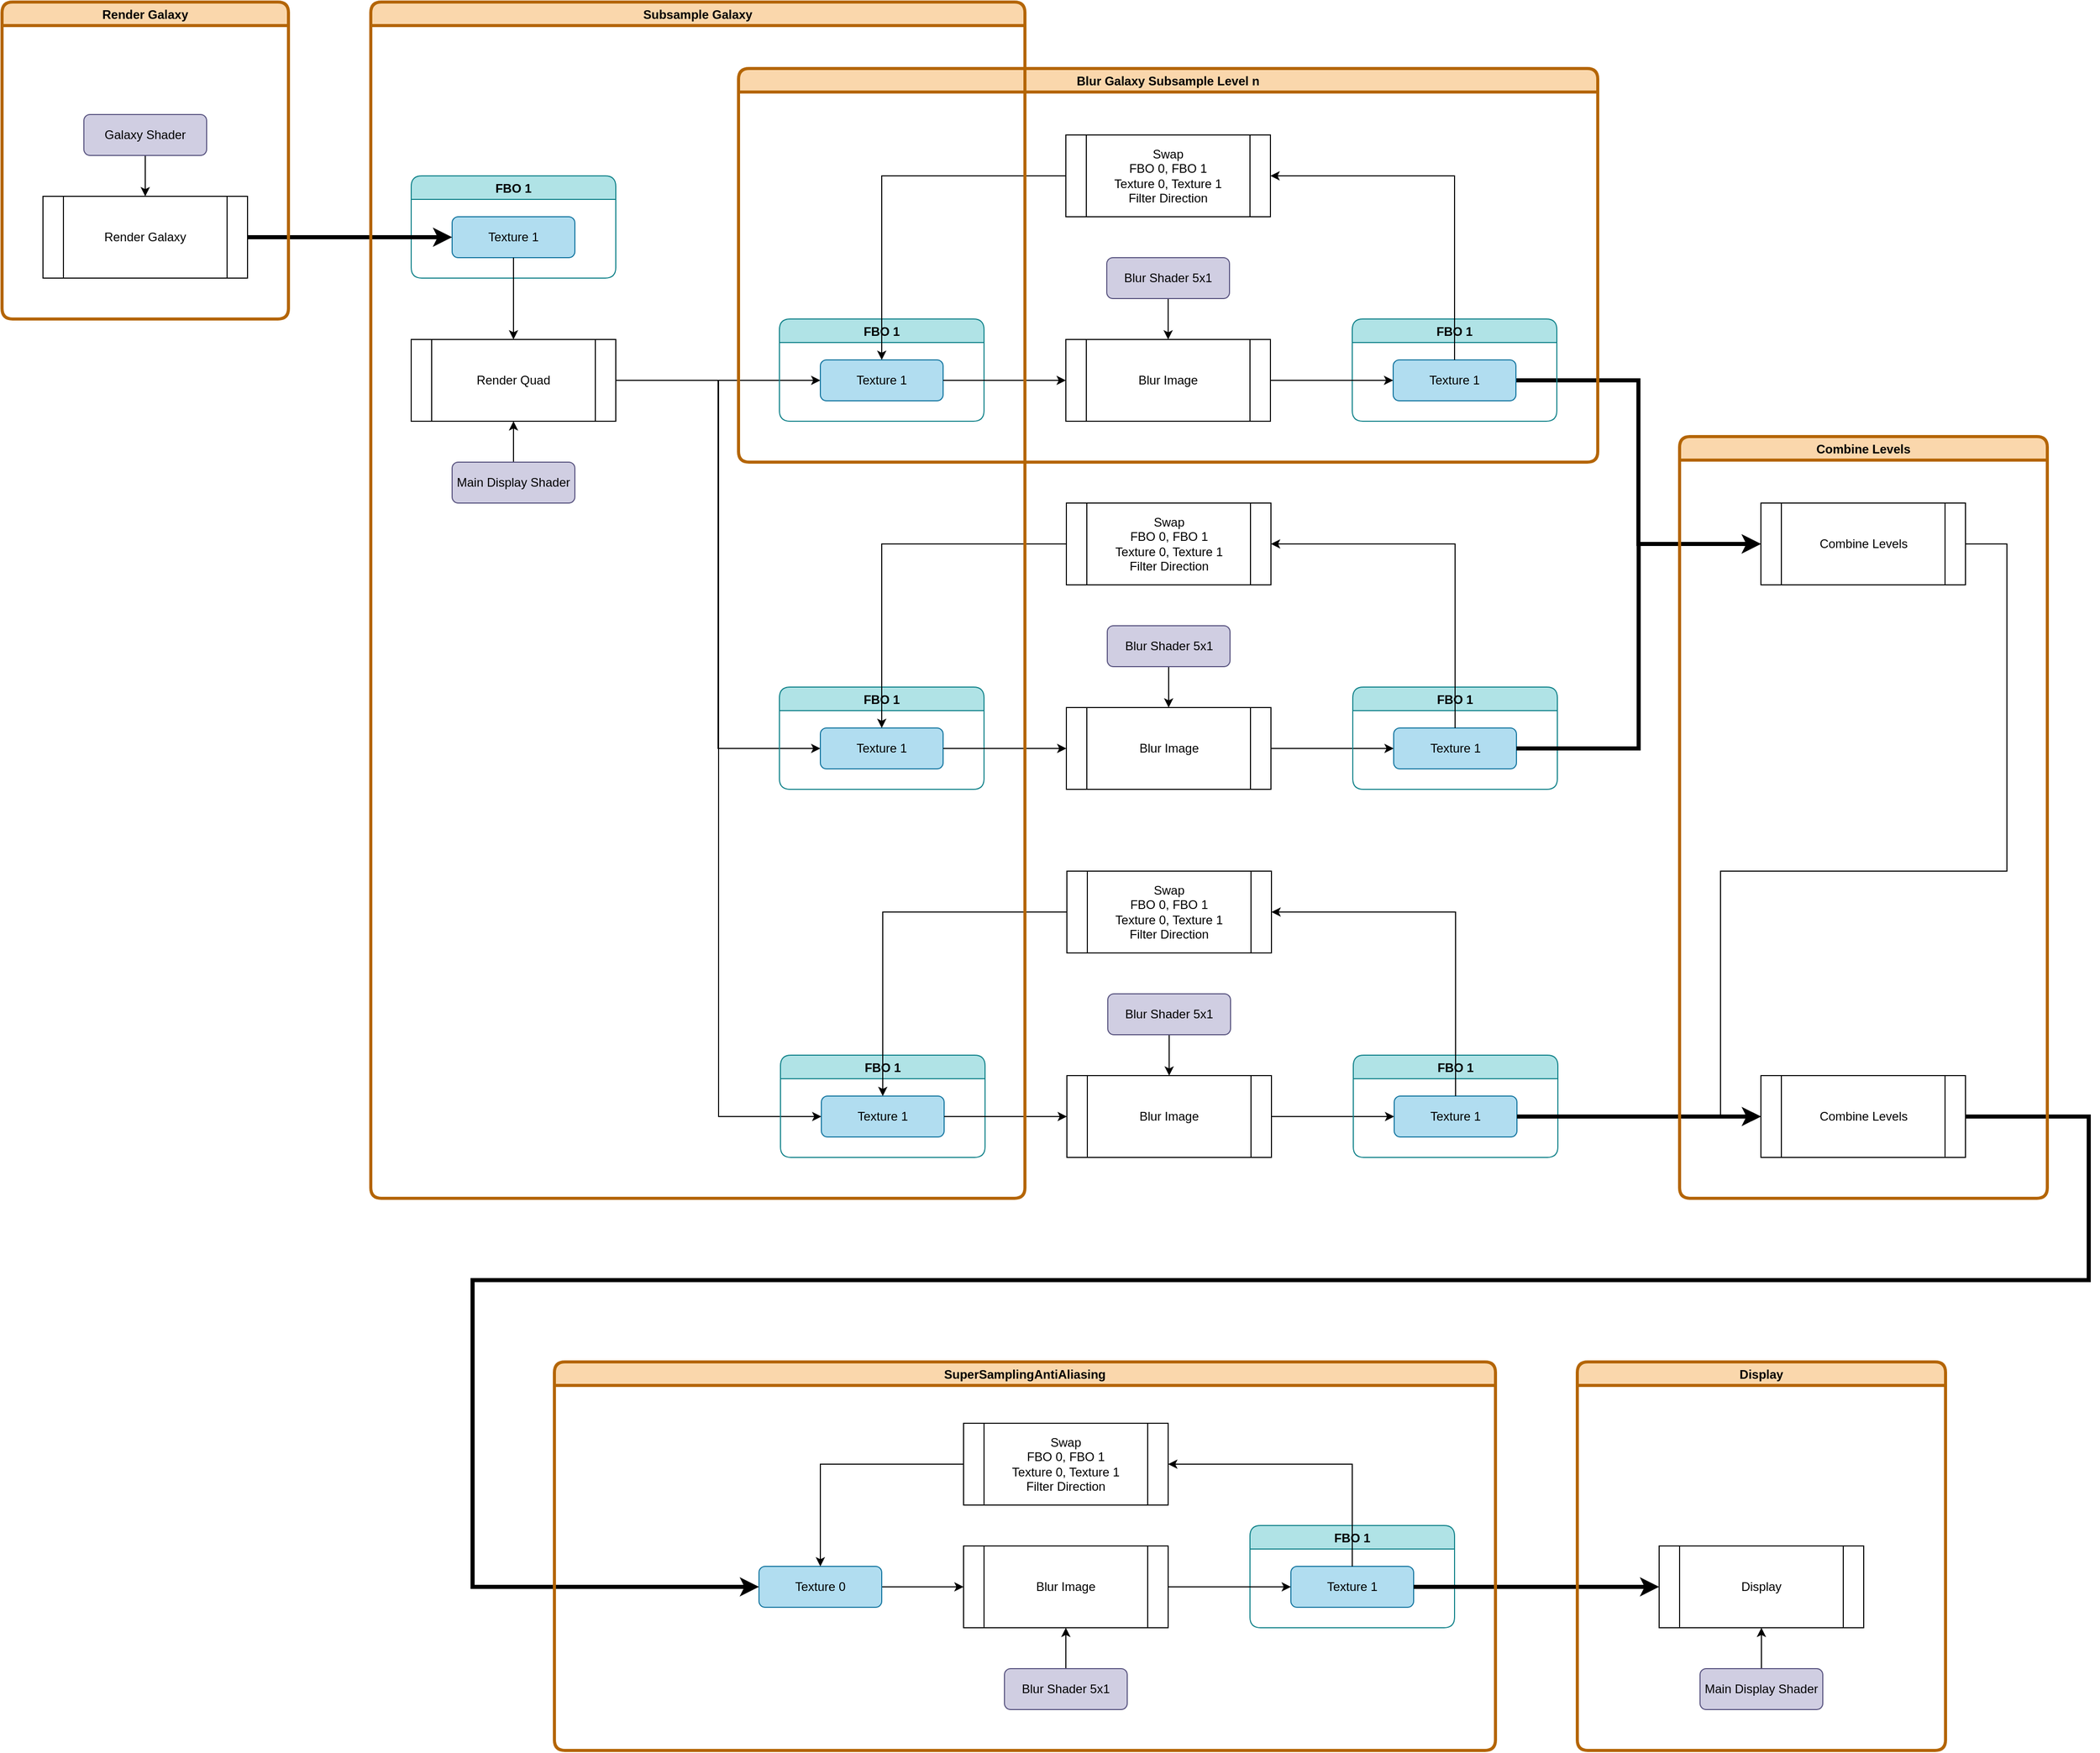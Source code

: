 <mxfile version="15.4.0" type="device"><diagram id="C5RBs43oDa-KdzZeNtuy" name="Page-1"><mxGraphModel dx="3743" dy="2359" grid="1" gridSize="10" guides="1" tooltips="1" connect="1" arrows="1" fold="1" page="1" pageScale="1" pageWidth="827" pageHeight="1169" math="0" shadow="0"><root><mxCell id="WIyWlLk6GJQsqaUBKTNV-0"/><mxCell id="WIyWlLk6GJQsqaUBKTNV-1" parent="WIyWlLk6GJQsqaUBKTNV-0"/><mxCell id="a8YWA-lMx3I1trFOiL9X-6" value="FBO 1" style="swimlane;fillColor=#b0e3e6;strokeColor=#0e8088;shadow=0;rounded=1;" vertex="1" parent="WIyWlLk6GJQsqaUBKTNV-1"><mxGeometry x="1180" y="1460" width="200" height="100" as="geometry"><mxRectangle x="250" y="610" width="80" height="23" as="alternateBounds"/></mxGeometry></mxCell><mxCell id="a8YWA-lMx3I1trFOiL9X-7" value="Texture 1" style="rounded=1;whiteSpace=wrap;html=1;fillColor=#b1ddf0;strokeColor=#10739e;" vertex="1" parent="a8YWA-lMx3I1trFOiL9X-6"><mxGeometry x="40" y="40" width="120" height="40" as="geometry"/></mxCell><mxCell id="a8YWA-lMx3I1trFOiL9X-17" style="edgeStyle=orthogonalEdgeStyle;rounded=0;orthogonalLoop=1;jettySize=auto;html=1;exitX=1;exitY=0.5;exitDx=0;exitDy=0;entryX=0;entryY=0.5;entryDx=0;entryDy=0;" edge="1" parent="WIyWlLk6GJQsqaUBKTNV-1" source="a8YWA-lMx3I1trFOiL9X-14" target="a8YWA-lMx3I1trFOiL9X-7"><mxGeometry relative="1" as="geometry"/></mxCell><mxCell id="a8YWA-lMx3I1trFOiL9X-14" value="Blur Image" style="shape=process;whiteSpace=wrap;html=1;backgroundOutline=1;" vertex="1" parent="WIyWlLk6GJQsqaUBKTNV-1"><mxGeometry x="900" y="1480" width="200" height="80" as="geometry"/></mxCell><mxCell id="a8YWA-lMx3I1trFOiL9X-16" style="edgeStyle=orthogonalEdgeStyle;rounded=0;orthogonalLoop=1;jettySize=auto;html=1;exitX=1;exitY=0.5;exitDx=0;exitDy=0;entryX=0;entryY=0.5;entryDx=0;entryDy=0;" edge="1" parent="WIyWlLk6GJQsqaUBKTNV-1" source="a8YWA-lMx3I1trFOiL9X-15" target="a8YWA-lMx3I1trFOiL9X-14"><mxGeometry relative="1" as="geometry"/></mxCell><mxCell id="a8YWA-lMx3I1trFOiL9X-15" value="Texture 0" style="rounded=1;whiteSpace=wrap;html=1;fillColor=#b1ddf0;strokeColor=#10739e;" vertex="1" parent="WIyWlLk6GJQsqaUBKTNV-1"><mxGeometry x="700" y="1500" width="120" height="40" as="geometry"/></mxCell><mxCell id="a8YWA-lMx3I1trFOiL9X-20" style="edgeStyle=orthogonalEdgeStyle;rounded=0;orthogonalLoop=1;jettySize=auto;html=1;exitX=0;exitY=0.5;exitDx=0;exitDy=0;entryX=0.5;entryY=0;entryDx=0;entryDy=0;" edge="1" parent="WIyWlLk6GJQsqaUBKTNV-1" source="a8YWA-lMx3I1trFOiL9X-18" target="a8YWA-lMx3I1trFOiL9X-15"><mxGeometry relative="1" as="geometry"/></mxCell><mxCell id="a8YWA-lMx3I1trFOiL9X-18" value="Swap&lt;br&gt;FBO 0, FBO 1&lt;br&gt;Texture 0, Texture 1&lt;br&gt;Filter Direction" style="shape=process;whiteSpace=wrap;html=1;backgroundOutline=1;" vertex="1" parent="WIyWlLk6GJQsqaUBKTNV-1"><mxGeometry x="900" y="1360" width="200" height="80" as="geometry"/></mxCell><mxCell id="a8YWA-lMx3I1trFOiL9X-19" style="edgeStyle=orthogonalEdgeStyle;rounded=0;orthogonalLoop=1;jettySize=auto;html=1;exitX=0.5;exitY=0;exitDx=0;exitDy=0;entryX=1;entryY=0.5;entryDx=0;entryDy=0;" edge="1" parent="WIyWlLk6GJQsqaUBKTNV-1" source="a8YWA-lMx3I1trFOiL9X-7" target="a8YWA-lMx3I1trFOiL9X-18"><mxGeometry relative="1" as="geometry"/></mxCell><mxCell id="a8YWA-lMx3I1trFOiL9X-21" value="Display" style="shape=process;whiteSpace=wrap;html=1;backgroundOutline=1;" vertex="1" parent="WIyWlLk6GJQsqaUBKTNV-1"><mxGeometry x="1580" y="1480" width="200" height="80" as="geometry"/></mxCell><mxCell id="a8YWA-lMx3I1trFOiL9X-22" style="edgeStyle=orthogonalEdgeStyle;rounded=0;orthogonalLoop=1;jettySize=auto;html=1;exitX=1;exitY=0.5;exitDx=0;exitDy=0;strokeWidth=4;" edge="1" parent="WIyWlLk6GJQsqaUBKTNV-1" source="a8YWA-lMx3I1trFOiL9X-7" target="a8YWA-lMx3I1trFOiL9X-21"><mxGeometry relative="1" as="geometry"/></mxCell><mxCell id="a8YWA-lMx3I1trFOiL9X-25" style="edgeStyle=orthogonalEdgeStyle;rounded=0;orthogonalLoop=1;jettySize=auto;html=1;exitX=0.5;exitY=0;exitDx=0;exitDy=0;entryX=0.5;entryY=1;entryDx=0;entryDy=0;" edge="1" parent="WIyWlLk6GJQsqaUBKTNV-1" source="a8YWA-lMx3I1trFOiL9X-24" target="a8YWA-lMx3I1trFOiL9X-14"><mxGeometry relative="1" as="geometry"/></mxCell><mxCell id="a8YWA-lMx3I1trFOiL9X-24" value="Blur Shader 5x1" style="rounded=1;whiteSpace=wrap;html=1;fillColor=#d0cee2;strokeColor=#56517e;" vertex="1" parent="WIyWlLk6GJQsqaUBKTNV-1"><mxGeometry x="940" y="1600" width="120" height="40" as="geometry"/></mxCell><mxCell id="a8YWA-lMx3I1trFOiL9X-27" style="edgeStyle=orthogonalEdgeStyle;rounded=0;orthogonalLoop=1;jettySize=auto;html=1;exitX=0.5;exitY=0;exitDx=0;exitDy=0;entryX=0.5;entryY=1;entryDx=0;entryDy=0;" edge="1" parent="WIyWlLk6GJQsqaUBKTNV-1" source="a8YWA-lMx3I1trFOiL9X-26" target="a8YWA-lMx3I1trFOiL9X-21"><mxGeometry relative="1" as="geometry"/></mxCell><mxCell id="a8YWA-lMx3I1trFOiL9X-26" value="Main Display Shader" style="rounded=1;whiteSpace=wrap;html=1;fillColor=#d0cee2;strokeColor=#56517e;" vertex="1" parent="WIyWlLk6GJQsqaUBKTNV-1"><mxGeometry x="1620" y="1600" width="120" height="40" as="geometry"/></mxCell><mxCell id="a8YWA-lMx3I1trFOiL9X-28" value="FBO 1" style="swimlane;fillColor=#b0e3e6;strokeColor=#0e8088;shadow=0;rounded=1;" vertex="1" parent="WIyWlLk6GJQsqaUBKTNV-1"><mxGeometry x="360" y="140" width="200" height="100" as="geometry"><mxRectangle x="250" y="610" width="80" height="23" as="alternateBounds"/></mxGeometry></mxCell><mxCell id="a8YWA-lMx3I1trFOiL9X-29" value="Texture 1" style="rounded=1;whiteSpace=wrap;html=1;fillColor=#b1ddf0;strokeColor=#10739e;shadow=0;" vertex="1" parent="a8YWA-lMx3I1trFOiL9X-28"><mxGeometry x="40" y="40" width="120" height="40" as="geometry"/></mxCell><mxCell id="a8YWA-lMx3I1trFOiL9X-42" style="edgeStyle=orthogonalEdgeStyle;rounded=0;orthogonalLoop=1;jettySize=auto;html=1;exitX=1;exitY=0.5;exitDx=0;exitDy=0;" edge="1" parent="WIyWlLk6GJQsqaUBKTNV-1" source="a8YWA-lMx3I1trFOiL9X-30" target="a8YWA-lMx3I1trFOiL9X-41"><mxGeometry relative="1" as="geometry"/></mxCell><mxCell id="a8YWA-lMx3I1trFOiL9X-66" style="edgeStyle=orthogonalEdgeStyle;rounded=0;orthogonalLoop=1;jettySize=auto;html=1;exitX=1;exitY=0.5;exitDx=0;exitDy=0;entryX=0;entryY=0.5;entryDx=0;entryDy=0;" edge="1" parent="WIyWlLk6GJQsqaUBKTNV-1" source="a8YWA-lMx3I1trFOiL9X-30" target="a8YWA-lMx3I1trFOiL9X-55"><mxGeometry relative="1" as="geometry"/></mxCell><mxCell id="a8YWA-lMx3I1trFOiL9X-84" style="edgeStyle=orthogonalEdgeStyle;rounded=0;orthogonalLoop=1;jettySize=auto;html=1;exitX=1;exitY=0.5;exitDx=0;exitDy=0;entryX=0;entryY=0.5;entryDx=0;entryDy=0;" edge="1" parent="WIyWlLk6GJQsqaUBKTNV-1" source="a8YWA-lMx3I1trFOiL9X-30" target="a8YWA-lMx3I1trFOiL9X-72"><mxGeometry relative="1" as="geometry"/></mxCell><mxCell id="a8YWA-lMx3I1trFOiL9X-30" value="Render Quad" style="shape=process;whiteSpace=wrap;html=1;backgroundOutline=1;" vertex="1" parent="WIyWlLk6GJQsqaUBKTNV-1"><mxGeometry x="360" y="300" width="200" height="80" as="geometry"/></mxCell><mxCell id="a8YWA-lMx3I1trFOiL9X-105" style="edgeStyle=orthogonalEdgeStyle;rounded=0;orthogonalLoop=1;jettySize=auto;html=1;exitX=0.5;exitY=0;exitDx=0;exitDy=0;entryX=0.5;entryY=1;entryDx=0;entryDy=0;" edge="1" parent="WIyWlLk6GJQsqaUBKTNV-1" source="a8YWA-lMx3I1trFOiL9X-31" target="a8YWA-lMx3I1trFOiL9X-30"><mxGeometry relative="1" as="geometry"/></mxCell><mxCell id="a8YWA-lMx3I1trFOiL9X-31" value="Main Display Shader" style="rounded=1;whiteSpace=wrap;html=1;fillColor=#d0cee2;strokeColor=#56517e;" vertex="1" parent="WIyWlLk6GJQsqaUBKTNV-1"><mxGeometry x="400" y="420" width="120" height="40" as="geometry"/></mxCell><mxCell id="a8YWA-lMx3I1trFOiL9X-33" style="edgeStyle=orthogonalEdgeStyle;rounded=0;orthogonalLoop=1;jettySize=auto;html=1;exitX=0.5;exitY=1;exitDx=0;exitDy=0;" edge="1" parent="WIyWlLk6GJQsqaUBKTNV-1" source="a8YWA-lMx3I1trFOiL9X-29" target="a8YWA-lMx3I1trFOiL9X-30"><mxGeometry relative="1" as="geometry"/></mxCell><mxCell id="a8YWA-lMx3I1trFOiL9X-39" style="edgeStyle=orthogonalEdgeStyle;rounded=0;orthogonalLoop=1;jettySize=auto;html=1;exitX=1;exitY=0.5;exitDx=0;exitDy=0;entryX=0;entryY=0.5;entryDx=0;entryDy=0;strokeWidth=4;" edge="1" parent="WIyWlLk6GJQsqaUBKTNV-1" source="a8YWA-lMx3I1trFOiL9X-36" target="a8YWA-lMx3I1trFOiL9X-29"><mxGeometry relative="1" as="geometry"/></mxCell><mxCell id="a8YWA-lMx3I1trFOiL9X-54" value="FBO 1" style="swimlane;fillColor=#b0e3e6;strokeColor=#0e8088;shadow=0;rounded=1;" vertex="1" parent="WIyWlLk6GJQsqaUBKTNV-1"><mxGeometry x="720" y="640" width="200" height="100" as="geometry"><mxRectangle x="250" y="610" width="80" height="23" as="alternateBounds"/></mxGeometry></mxCell><mxCell id="a8YWA-lMx3I1trFOiL9X-55" value="Texture 1" style="rounded=1;whiteSpace=wrap;html=1;fillColor=#b1ddf0;strokeColor=#10739e;shadow=0;" vertex="1" parent="a8YWA-lMx3I1trFOiL9X-54"><mxGeometry x="40" y="40" width="120" height="40" as="geometry"/></mxCell><mxCell id="a8YWA-lMx3I1trFOiL9X-56" style="edgeStyle=orthogonalEdgeStyle;rounded=0;orthogonalLoop=1;jettySize=auto;html=1;exitX=1;exitY=0.5;exitDx=0;exitDy=0;entryX=0;entryY=0.5;entryDx=0;entryDy=0;" edge="1" parent="WIyWlLk6GJQsqaUBKTNV-1" source="a8YWA-lMx3I1trFOiL9X-57" target="a8YWA-lMx3I1trFOiL9X-62"><mxGeometry relative="1" as="geometry"/></mxCell><mxCell id="a8YWA-lMx3I1trFOiL9X-57" value="Blur Image" style="shape=process;whiteSpace=wrap;html=1;backgroundOutline=1;" vertex="1" parent="WIyWlLk6GJQsqaUBKTNV-1"><mxGeometry x="1000.5" y="660" width="200" height="80" as="geometry"/></mxCell><mxCell id="a8YWA-lMx3I1trFOiL9X-58" style="edgeStyle=orthogonalEdgeStyle;rounded=0;orthogonalLoop=1;jettySize=auto;html=1;exitX=1;exitY=0.5;exitDx=0;exitDy=0;" edge="1" parent="WIyWlLk6GJQsqaUBKTNV-1" source="a8YWA-lMx3I1trFOiL9X-55" target="a8YWA-lMx3I1trFOiL9X-57"><mxGeometry relative="1" as="geometry"/></mxCell><mxCell id="a8YWA-lMx3I1trFOiL9X-59" style="edgeStyle=orthogonalEdgeStyle;rounded=0;orthogonalLoop=1;jettySize=auto;html=1;exitX=0.5;exitY=1;exitDx=0;exitDy=0;entryX=0.5;entryY=0;entryDx=0;entryDy=0;" edge="1" parent="WIyWlLk6GJQsqaUBKTNV-1" source="a8YWA-lMx3I1trFOiL9X-60" target="a8YWA-lMx3I1trFOiL9X-57"><mxGeometry relative="1" as="geometry"/></mxCell><mxCell id="a8YWA-lMx3I1trFOiL9X-60" value="Blur Shader 5x1" style="rounded=1;whiteSpace=wrap;html=1;fillColor=#d0cee2;strokeColor=#56517e;" vertex="1" parent="WIyWlLk6GJQsqaUBKTNV-1"><mxGeometry x="1040.5" y="580" width="120" height="40" as="geometry"/></mxCell><mxCell id="a8YWA-lMx3I1trFOiL9X-61" value="FBO 1" style="swimlane;fillColor=#b0e3e6;strokeColor=#0e8088;shadow=0;rounded=1;" vertex="1" parent="WIyWlLk6GJQsqaUBKTNV-1"><mxGeometry x="1280.5" y="640" width="200" height="100" as="geometry"><mxRectangle x="250" y="610" width="80" height="23" as="alternateBounds"/></mxGeometry></mxCell><mxCell id="a8YWA-lMx3I1trFOiL9X-62" value="Texture 1" style="rounded=1;whiteSpace=wrap;html=1;fillColor=#b1ddf0;strokeColor=#10739e;shadow=0;" vertex="1" parent="a8YWA-lMx3I1trFOiL9X-61"><mxGeometry x="40" y="40" width="120" height="40" as="geometry"/></mxCell><mxCell id="a8YWA-lMx3I1trFOiL9X-63" style="edgeStyle=orthogonalEdgeStyle;rounded=0;orthogonalLoop=1;jettySize=auto;html=1;exitX=0;exitY=0.5;exitDx=0;exitDy=0;entryX=0.5;entryY=0;entryDx=0;entryDy=0;" edge="1" parent="WIyWlLk6GJQsqaUBKTNV-1" source="a8YWA-lMx3I1trFOiL9X-64" target="a8YWA-lMx3I1trFOiL9X-55"><mxGeometry relative="1" as="geometry"/></mxCell><mxCell id="a8YWA-lMx3I1trFOiL9X-64" value="Swap&lt;br&gt;FBO 0, FBO 1&lt;br&gt;Texture 0, Texture 1&lt;br&gt;Filter Direction" style="shape=process;whiteSpace=wrap;html=1;backgroundOutline=1;" vertex="1" parent="WIyWlLk6GJQsqaUBKTNV-1"><mxGeometry x="1000.5" y="460" width="200" height="80" as="geometry"/></mxCell><mxCell id="a8YWA-lMx3I1trFOiL9X-65" style="edgeStyle=orthogonalEdgeStyle;rounded=0;orthogonalLoop=1;jettySize=auto;html=1;exitX=0.5;exitY=0;exitDx=0;exitDy=0;entryX=1;entryY=0.5;entryDx=0;entryDy=0;" edge="1" parent="WIyWlLk6GJQsqaUBKTNV-1" source="a8YWA-lMx3I1trFOiL9X-62" target="a8YWA-lMx3I1trFOiL9X-64"><mxGeometry relative="1" as="geometry"/></mxCell><mxCell id="a8YWA-lMx3I1trFOiL9X-68" style="edgeStyle=orthogonalEdgeStyle;rounded=0;orthogonalLoop=1;jettySize=auto;html=1;exitX=1;exitY=0.5;exitDx=0;exitDy=0;entryX=0;entryY=0.5;entryDx=0;entryDy=0;strokeWidth=4;" edge="1" parent="WIyWlLk6GJQsqaUBKTNV-1" source="a8YWA-lMx3I1trFOiL9X-62" target="a8YWA-lMx3I1trFOiL9X-67"><mxGeometry relative="1" as="geometry"/></mxCell><mxCell id="a8YWA-lMx3I1trFOiL9X-70" style="edgeStyle=orthogonalEdgeStyle;rounded=0;orthogonalLoop=1;jettySize=auto;html=1;exitX=1;exitY=0.5;exitDx=0;exitDy=0;entryX=0;entryY=0.5;entryDx=0;entryDy=0;strokeWidth=4;" edge="1" parent="WIyWlLk6GJQsqaUBKTNV-1" source="a8YWA-lMx3I1trFOiL9X-48" target="a8YWA-lMx3I1trFOiL9X-67"><mxGeometry relative="1" as="geometry"/></mxCell><mxCell id="a8YWA-lMx3I1trFOiL9X-71" value="FBO 1" style="swimlane;fillColor=#b0e3e6;strokeColor=#0e8088;shadow=0;rounded=1;" vertex="1" parent="WIyWlLk6GJQsqaUBKTNV-1"><mxGeometry x="721" y="1000" width="200" height="100" as="geometry"><mxRectangle x="250" y="610" width="80" height="23" as="alternateBounds"/></mxGeometry></mxCell><mxCell id="a8YWA-lMx3I1trFOiL9X-72" value="Texture 1" style="rounded=1;whiteSpace=wrap;html=1;fillColor=#b1ddf0;strokeColor=#10739e;shadow=0;" vertex="1" parent="a8YWA-lMx3I1trFOiL9X-71"><mxGeometry x="40" y="40" width="120" height="40" as="geometry"/></mxCell><mxCell id="a8YWA-lMx3I1trFOiL9X-73" style="edgeStyle=orthogonalEdgeStyle;rounded=0;orthogonalLoop=1;jettySize=auto;html=1;exitX=1;exitY=0.5;exitDx=0;exitDy=0;entryX=0;entryY=0.5;entryDx=0;entryDy=0;" edge="1" parent="WIyWlLk6GJQsqaUBKTNV-1" source="a8YWA-lMx3I1trFOiL9X-74" target="a8YWA-lMx3I1trFOiL9X-79"><mxGeometry relative="1" as="geometry"/></mxCell><mxCell id="a8YWA-lMx3I1trFOiL9X-74" value="Blur Image" style="shape=process;whiteSpace=wrap;html=1;backgroundOutline=1;" vertex="1" parent="WIyWlLk6GJQsqaUBKTNV-1"><mxGeometry x="1001" y="1020" width="200" height="80" as="geometry"/></mxCell><mxCell id="a8YWA-lMx3I1trFOiL9X-75" style="edgeStyle=orthogonalEdgeStyle;rounded=0;orthogonalLoop=1;jettySize=auto;html=1;exitX=1;exitY=0.5;exitDx=0;exitDy=0;" edge="1" parent="WIyWlLk6GJQsqaUBKTNV-1" source="a8YWA-lMx3I1trFOiL9X-72" target="a8YWA-lMx3I1trFOiL9X-74"><mxGeometry relative="1" as="geometry"/></mxCell><mxCell id="a8YWA-lMx3I1trFOiL9X-76" style="edgeStyle=orthogonalEdgeStyle;rounded=0;orthogonalLoop=1;jettySize=auto;html=1;exitX=0.5;exitY=1;exitDx=0;exitDy=0;entryX=0.5;entryY=0;entryDx=0;entryDy=0;" edge="1" parent="WIyWlLk6GJQsqaUBKTNV-1" source="a8YWA-lMx3I1trFOiL9X-77" target="a8YWA-lMx3I1trFOiL9X-74"><mxGeometry relative="1" as="geometry"/></mxCell><mxCell id="a8YWA-lMx3I1trFOiL9X-77" value="Blur Shader 5x1" style="rounded=1;whiteSpace=wrap;html=1;fillColor=#d0cee2;strokeColor=#56517e;" vertex="1" parent="WIyWlLk6GJQsqaUBKTNV-1"><mxGeometry x="1041" y="940" width="120" height="40" as="geometry"/></mxCell><mxCell id="a8YWA-lMx3I1trFOiL9X-78" value="FBO 1" style="swimlane;fillColor=#b0e3e6;strokeColor=#0e8088;shadow=0;rounded=1;" vertex="1" parent="WIyWlLk6GJQsqaUBKTNV-1"><mxGeometry x="1281" y="1000" width="200" height="100" as="geometry"><mxRectangle x="250" y="610" width="80" height="23" as="alternateBounds"/></mxGeometry></mxCell><mxCell id="a8YWA-lMx3I1trFOiL9X-79" value="Texture 1" style="rounded=1;whiteSpace=wrap;html=1;fillColor=#b1ddf0;strokeColor=#10739e;shadow=0;" vertex="1" parent="a8YWA-lMx3I1trFOiL9X-78"><mxGeometry x="40" y="40" width="120" height="40" as="geometry"/></mxCell><mxCell id="a8YWA-lMx3I1trFOiL9X-80" style="edgeStyle=orthogonalEdgeStyle;rounded=0;orthogonalLoop=1;jettySize=auto;html=1;exitX=0;exitY=0.5;exitDx=0;exitDy=0;entryX=0.5;entryY=0;entryDx=0;entryDy=0;" edge="1" parent="WIyWlLk6GJQsqaUBKTNV-1" source="a8YWA-lMx3I1trFOiL9X-81" target="a8YWA-lMx3I1trFOiL9X-72"><mxGeometry relative="1" as="geometry"/></mxCell><mxCell id="a8YWA-lMx3I1trFOiL9X-81" value="Swap&lt;br&gt;FBO 0, FBO 1&lt;br&gt;Texture 0, Texture 1&lt;br&gt;Filter Direction" style="shape=process;whiteSpace=wrap;html=1;backgroundOutline=1;" vertex="1" parent="WIyWlLk6GJQsqaUBKTNV-1"><mxGeometry x="1001" y="820" width="200" height="80" as="geometry"/></mxCell><mxCell id="a8YWA-lMx3I1trFOiL9X-82" style="edgeStyle=orthogonalEdgeStyle;rounded=0;orthogonalLoop=1;jettySize=auto;html=1;exitX=0.5;exitY=0;exitDx=0;exitDy=0;entryX=1;entryY=0.5;entryDx=0;entryDy=0;" edge="1" parent="WIyWlLk6GJQsqaUBKTNV-1" source="a8YWA-lMx3I1trFOiL9X-79" target="a8YWA-lMx3I1trFOiL9X-81"><mxGeometry relative="1" as="geometry"/></mxCell><mxCell id="a8YWA-lMx3I1trFOiL9X-89" style="edgeStyle=orthogonalEdgeStyle;rounded=0;orthogonalLoop=1;jettySize=auto;html=1;exitX=1;exitY=0.5;exitDx=0;exitDy=0;entryX=0;entryY=0.5;entryDx=0;entryDy=0;strokeWidth=4;" edge="1" parent="WIyWlLk6GJQsqaUBKTNV-1" source="a8YWA-lMx3I1trFOiL9X-85" target="a8YWA-lMx3I1trFOiL9X-15"><mxGeometry relative="1" as="geometry"><Array as="points"><mxPoint x="2000" y="1060"/><mxPoint x="2000" y="1220"/><mxPoint x="420" y="1220"/><mxPoint x="420" y="1520"/></Array></mxGeometry></mxCell><mxCell id="a8YWA-lMx3I1trFOiL9X-86" style="edgeStyle=orthogonalEdgeStyle;rounded=0;orthogonalLoop=1;jettySize=auto;html=1;exitX=1;exitY=0.5;exitDx=0;exitDy=0;entryX=0;entryY=0.5;entryDx=0;entryDy=0;strokeWidth=4;" edge="1" parent="WIyWlLk6GJQsqaUBKTNV-1" source="a8YWA-lMx3I1trFOiL9X-79" target="a8YWA-lMx3I1trFOiL9X-85"><mxGeometry relative="1" as="geometry"/></mxCell><mxCell id="a8YWA-lMx3I1trFOiL9X-103" value="SuperSamplingAntiAliasing" style="swimlane;rounded=1;shadow=0;fillColor=#fad7ac;strokeColor=#b46504;align=center;strokeWidth=3;" vertex="1" parent="WIyWlLk6GJQsqaUBKTNV-1"><mxGeometry x="500" y="1300" width="920" height="380" as="geometry"/></mxCell><mxCell id="a8YWA-lMx3I1trFOiL9X-104" value="Display" style="swimlane;rounded=1;shadow=0;fillColor=#fad7ac;strokeColor=#b46504;align=center;strokeWidth=3;" vertex="1" parent="WIyWlLk6GJQsqaUBKTNV-1"><mxGeometry x="1500" y="1300" width="360" height="380" as="geometry"/></mxCell><mxCell id="a8YWA-lMx3I1trFOiL9X-106" value="Blur Galaxy Subsample Level n" style="swimlane;rounded=1;shadow=0;fillColor=#fad7ac;strokeColor=#b46504;align=center;strokeWidth=3;" vertex="1" parent="WIyWlLk6GJQsqaUBKTNV-1"><mxGeometry x="680" y="35" width="840" height="385" as="geometry"/></mxCell><mxCell id="a8YWA-lMx3I1trFOiL9X-40" value="FBO 1" style="swimlane;fillColor=#b0e3e6;strokeColor=#0e8088;shadow=0;rounded=1;" vertex="1" parent="a8YWA-lMx3I1trFOiL9X-106"><mxGeometry x="40" y="245" width="200" height="100" as="geometry"><mxRectangle x="250" y="610" width="80" height="23" as="alternateBounds"/></mxGeometry></mxCell><mxCell id="a8YWA-lMx3I1trFOiL9X-41" value="Texture 1" style="rounded=1;whiteSpace=wrap;html=1;fillColor=#b1ddf0;strokeColor=#10739e;shadow=0;" vertex="1" parent="a8YWA-lMx3I1trFOiL9X-40"><mxGeometry x="40" y="40" width="120" height="40" as="geometry"/></mxCell><mxCell id="a8YWA-lMx3I1trFOiL9X-43" value="Blur Image" style="shape=process;whiteSpace=wrap;html=1;backgroundOutline=1;" vertex="1" parent="a8YWA-lMx3I1trFOiL9X-106"><mxGeometry x="320" y="265" width="200" height="80" as="geometry"/></mxCell><mxCell id="a8YWA-lMx3I1trFOiL9X-44" style="edgeStyle=orthogonalEdgeStyle;rounded=0;orthogonalLoop=1;jettySize=auto;html=1;exitX=1;exitY=0.5;exitDx=0;exitDy=0;" edge="1" parent="a8YWA-lMx3I1trFOiL9X-106" source="a8YWA-lMx3I1trFOiL9X-41" target="a8YWA-lMx3I1trFOiL9X-43"><mxGeometry relative="1" as="geometry"/></mxCell><mxCell id="a8YWA-lMx3I1trFOiL9X-46" style="edgeStyle=orthogonalEdgeStyle;rounded=0;orthogonalLoop=1;jettySize=auto;html=1;exitX=0.5;exitY=1;exitDx=0;exitDy=0;entryX=0.5;entryY=0;entryDx=0;entryDy=0;" edge="1" parent="a8YWA-lMx3I1trFOiL9X-106" source="a8YWA-lMx3I1trFOiL9X-45" target="a8YWA-lMx3I1trFOiL9X-43"><mxGeometry relative="1" as="geometry"/></mxCell><mxCell id="a8YWA-lMx3I1trFOiL9X-45" value="Blur Shader 5x1" style="rounded=1;whiteSpace=wrap;html=1;fillColor=#d0cee2;strokeColor=#56517e;" vertex="1" parent="a8YWA-lMx3I1trFOiL9X-106"><mxGeometry x="360" y="185" width="120" height="40" as="geometry"/></mxCell><mxCell id="a8YWA-lMx3I1trFOiL9X-47" value="FBO 1" style="swimlane;fillColor=#b0e3e6;strokeColor=#0e8088;shadow=0;rounded=1;" vertex="1" parent="a8YWA-lMx3I1trFOiL9X-106"><mxGeometry x="600" y="245" width="200" height="100" as="geometry"><mxRectangle x="250" y="610" width="80" height="23" as="alternateBounds"/></mxGeometry></mxCell><mxCell id="a8YWA-lMx3I1trFOiL9X-48" value="Texture 1" style="rounded=1;whiteSpace=wrap;html=1;fillColor=#b1ddf0;strokeColor=#10739e;shadow=0;" vertex="1" parent="a8YWA-lMx3I1trFOiL9X-47"><mxGeometry x="40" y="40" width="120" height="40" as="geometry"/></mxCell><mxCell id="a8YWA-lMx3I1trFOiL9X-49" style="edgeStyle=orthogonalEdgeStyle;rounded=0;orthogonalLoop=1;jettySize=auto;html=1;exitX=1;exitY=0.5;exitDx=0;exitDy=0;entryX=0;entryY=0.5;entryDx=0;entryDy=0;" edge="1" parent="a8YWA-lMx3I1trFOiL9X-106" source="a8YWA-lMx3I1trFOiL9X-43" target="a8YWA-lMx3I1trFOiL9X-48"><mxGeometry relative="1" as="geometry"/></mxCell><mxCell id="a8YWA-lMx3I1trFOiL9X-52" style="edgeStyle=orthogonalEdgeStyle;rounded=0;orthogonalLoop=1;jettySize=auto;html=1;exitX=0;exitY=0.5;exitDx=0;exitDy=0;entryX=0.5;entryY=0;entryDx=0;entryDy=0;" edge="1" parent="a8YWA-lMx3I1trFOiL9X-106" source="a8YWA-lMx3I1trFOiL9X-50" target="a8YWA-lMx3I1trFOiL9X-41"><mxGeometry relative="1" as="geometry"/></mxCell><mxCell id="a8YWA-lMx3I1trFOiL9X-50" value="Swap&lt;br&gt;FBO 0, FBO 1&lt;br&gt;Texture 0, Texture 1&lt;br&gt;Filter Direction" style="shape=process;whiteSpace=wrap;html=1;backgroundOutline=1;" vertex="1" parent="a8YWA-lMx3I1trFOiL9X-106"><mxGeometry x="320" y="65" width="200" height="80" as="geometry"/></mxCell><mxCell id="a8YWA-lMx3I1trFOiL9X-51" style="edgeStyle=orthogonalEdgeStyle;rounded=0;orthogonalLoop=1;jettySize=auto;html=1;exitX=0.5;exitY=0;exitDx=0;exitDy=0;entryX=1;entryY=0.5;entryDx=0;entryDy=0;" edge="1" parent="a8YWA-lMx3I1trFOiL9X-106" source="a8YWA-lMx3I1trFOiL9X-48" target="a8YWA-lMx3I1trFOiL9X-50"><mxGeometry relative="1" as="geometry"/></mxCell><mxCell id="a8YWA-lMx3I1trFOiL9X-108" value="Combine Levels" style="swimlane;rounded=1;shadow=0;fillColor=#fad7ac;strokeColor=#b46504;align=center;strokeWidth=3;" vertex="1" parent="WIyWlLk6GJQsqaUBKTNV-1"><mxGeometry x="1600" y="395" width="359.5" height="745" as="geometry"/></mxCell><mxCell id="a8YWA-lMx3I1trFOiL9X-67" value="Combine Levels" style="shape=process;whiteSpace=wrap;html=1;backgroundOutline=1;" vertex="1" parent="a8YWA-lMx3I1trFOiL9X-108"><mxGeometry x="79.5" y="65" width="200" height="80" as="geometry"/></mxCell><mxCell id="a8YWA-lMx3I1trFOiL9X-85" value="Combine Levels" style="shape=process;whiteSpace=wrap;html=1;backgroundOutline=1;" vertex="1" parent="a8YWA-lMx3I1trFOiL9X-108"><mxGeometry x="79.5" y="625" width="200" height="80" as="geometry"/></mxCell><mxCell id="a8YWA-lMx3I1trFOiL9X-88" style="edgeStyle=orthogonalEdgeStyle;rounded=0;orthogonalLoop=1;jettySize=auto;html=1;exitX=1;exitY=0.5;exitDx=0;exitDy=0;entryX=0;entryY=0.5;entryDx=0;entryDy=0;" edge="1" parent="a8YWA-lMx3I1trFOiL9X-108" source="a8YWA-lMx3I1trFOiL9X-67" target="a8YWA-lMx3I1trFOiL9X-85"><mxGeometry relative="1" as="geometry"><Array as="points"><mxPoint x="320" y="105"/><mxPoint x="320" y="425"/><mxPoint x="40" y="425"/><mxPoint x="40" y="665"/></Array></mxGeometry></mxCell><mxCell id="a8YWA-lMx3I1trFOiL9X-109" value="Subsample Galaxy" style="swimlane;rounded=1;shadow=0;fillColor=#fad7ac;strokeColor=#b46504;align=center;strokeWidth=3;" vertex="1" parent="WIyWlLk6GJQsqaUBKTNV-1"><mxGeometry x="320.5" y="-30" width="639.5" height="1170" as="geometry"/></mxCell><mxCell id="a8YWA-lMx3I1trFOiL9X-113" value="Render Galaxy" style="swimlane;rounded=1;shadow=0;fillColor=#fad7ac;strokeColor=#b46504;align=center;strokeWidth=3;" vertex="1" parent="WIyWlLk6GJQsqaUBKTNV-1"><mxGeometry x="-40" y="-30" width="280" height="310" as="geometry"/></mxCell><mxCell id="a8YWA-lMx3I1trFOiL9X-36" value="Render Galaxy" style="shape=process;whiteSpace=wrap;html=1;backgroundOutline=1;" vertex="1" parent="a8YWA-lMx3I1trFOiL9X-113"><mxGeometry x="40" y="190" width="200" height="80" as="geometry"/></mxCell><mxCell id="a8YWA-lMx3I1trFOiL9X-38" style="edgeStyle=orthogonalEdgeStyle;rounded=0;orthogonalLoop=1;jettySize=auto;html=1;exitX=0.5;exitY=1;exitDx=0;exitDy=0;entryX=0.5;entryY=0;entryDx=0;entryDy=0;" edge="1" parent="a8YWA-lMx3I1trFOiL9X-113" source="a8YWA-lMx3I1trFOiL9X-37" target="a8YWA-lMx3I1trFOiL9X-36"><mxGeometry relative="1" as="geometry"/></mxCell><mxCell id="a8YWA-lMx3I1trFOiL9X-37" value="Galaxy Shader" style="rounded=1;whiteSpace=wrap;html=1;fillColor=#d0cee2;strokeColor=#56517e;" vertex="1" parent="a8YWA-lMx3I1trFOiL9X-113"><mxGeometry x="80" y="110" width="120" height="40" as="geometry"/></mxCell></root></mxGraphModel></diagram></mxfile>